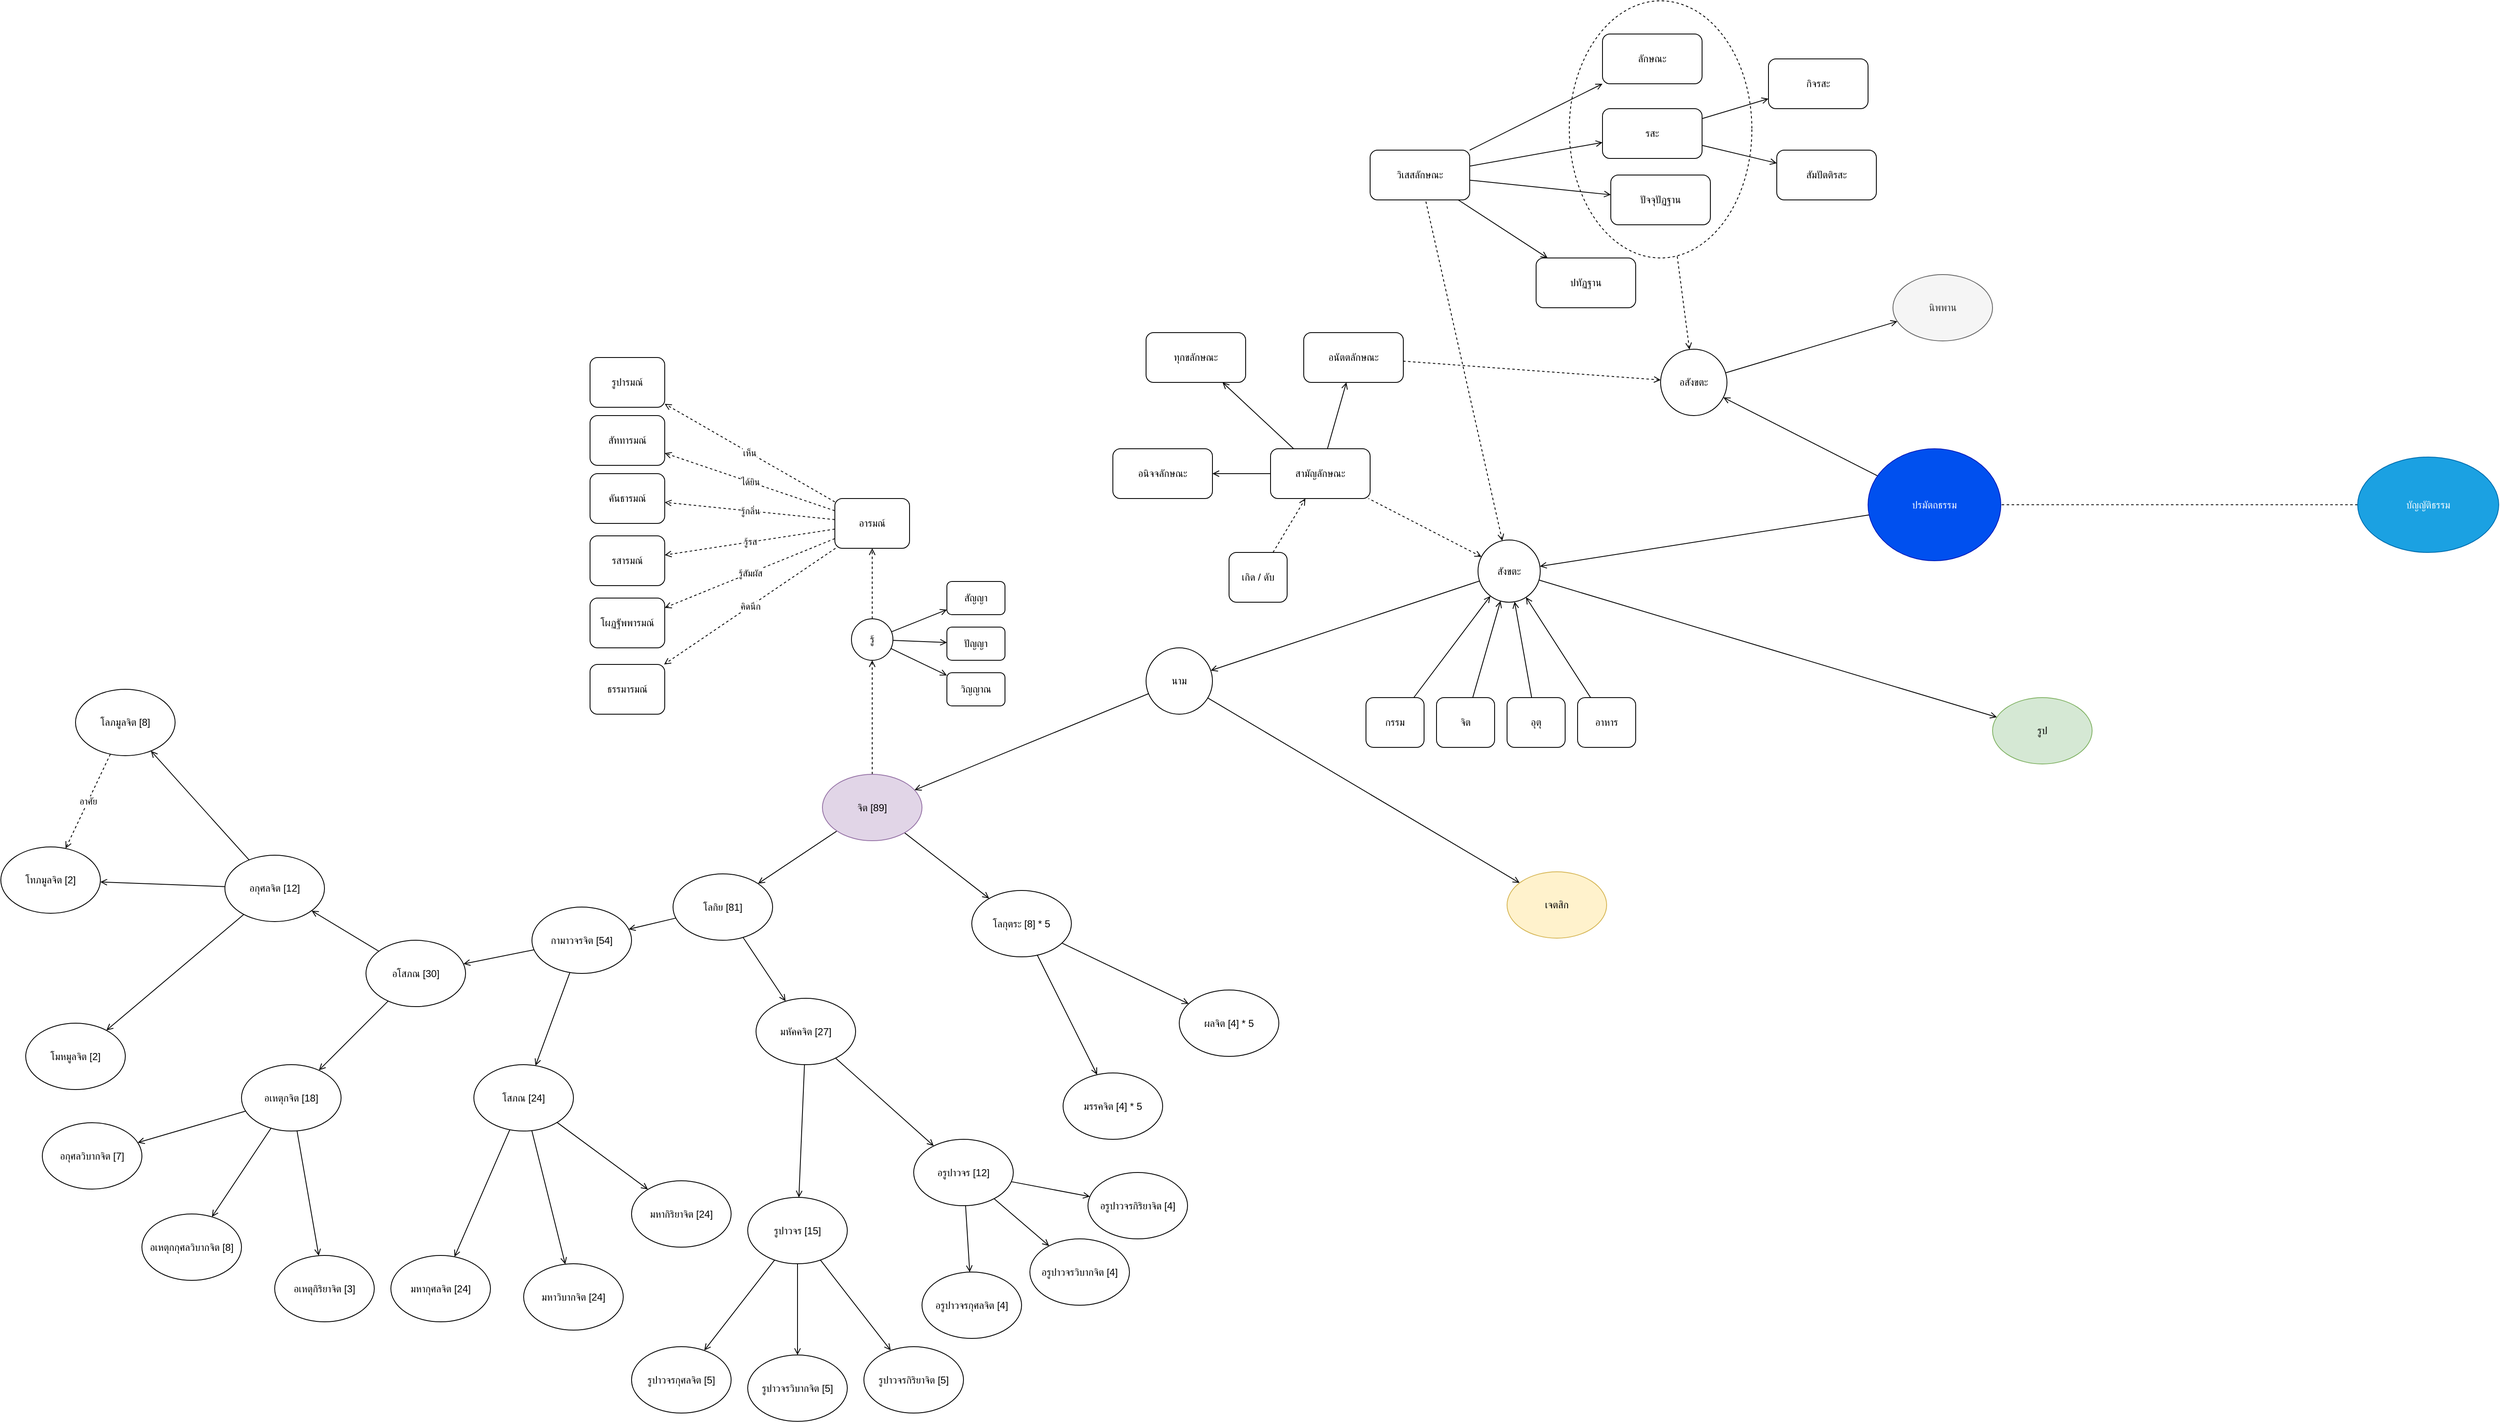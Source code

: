 <mxfile version="16.2.6" type="github">
  <diagram id="NXEd3F06SdvpRlzZAtwD" name="Page-1">
    <mxGraphModel dx="3498" dy="1574" grid="1" gridSize="10" guides="1" tooltips="1" connect="1" arrows="1" fold="1" page="1" pageScale="1" pageWidth="1100" pageHeight="850" math="0" shadow="0">
      <root>
        <mxCell id="0" />
        <mxCell id="1" parent="0" />
        <mxCell id="BVzkEmnIKLTDEYWlBooW-53" style="rounded=0;orthogonalLoop=1;jettySize=auto;html=1;startArrow=none;startFill=0;endArrow=open;endFill=0;" parent="1" source="BVzkEmnIKLTDEYWlBooW-47" target="BVzkEmnIKLTDEYWlBooW-87" edge="1">
          <mxGeometry relative="1" as="geometry" />
        </mxCell>
        <mxCell id="BVzkEmnIKLTDEYWlBooW-57" style="edgeStyle=none;rounded=0;orthogonalLoop=1;jettySize=auto;html=1;startArrow=none;startFill=0;endArrow=open;endFill=0;" parent="1" source="BVzkEmnIKLTDEYWlBooW-47" target="BVzkEmnIKLTDEYWlBooW-95" edge="1">
          <mxGeometry relative="1" as="geometry" />
        </mxCell>
        <mxCell id="BVzkEmnIKLTDEYWlBooW-47" value="ปรมัตถธรรม" style="ellipse;whiteSpace=wrap;html=1;fillColor=#0050ef;fontColor=#ffffff;strokeColor=#001DBC;" parent="1" vertex="1">
          <mxGeometry x="780" y="350" width="160" height="135" as="geometry" />
        </mxCell>
        <mxCell id="BVzkEmnIKLTDEYWlBooW-49" style="rounded=0;orthogonalLoop=1;jettySize=auto;html=1;startArrow=none;startFill=0;endArrow=none;endFill=0;dashed=1;" parent="1" source="BVzkEmnIKLTDEYWlBooW-48" target="BVzkEmnIKLTDEYWlBooW-47" edge="1">
          <mxGeometry relative="1" as="geometry" />
        </mxCell>
        <mxCell id="BVzkEmnIKLTDEYWlBooW-48" value="&lt;span&gt;บัญญัติธรรม&lt;/span&gt;" style="ellipse;whiteSpace=wrap;html=1;fillColor=#1ba1e2;fontColor=#ffffff;strokeColor=#006EAF;" parent="1" vertex="1">
          <mxGeometry x="1370" y="360" width="170" height="115" as="geometry" />
        </mxCell>
        <mxCell id="BVzkEmnIKLTDEYWlBooW-70" style="edgeStyle=none;rounded=0;orthogonalLoop=1;jettySize=auto;html=1;startArrow=open;startFill=0;endArrow=none;endFill=0;" parent="1" source="BVzkEmnIKLTDEYWlBooW-98" target="BVzkEmnIKLTDEYWlBooW-87" edge="1">
          <mxGeometry relative="1" as="geometry" />
        </mxCell>
        <mxCell id="BVzkEmnIKLTDEYWlBooW-103" style="edgeStyle=none;rounded=0;orthogonalLoop=1;jettySize=auto;html=1;startArrow=none;startFill=0;endArrow=open;endFill=0;" parent="1" source="BVzkEmnIKLTDEYWlBooW-50" target="BVzkEmnIKLTDEYWlBooW-101" edge="1">
          <mxGeometry relative="1" as="geometry" />
        </mxCell>
        <mxCell id="BVzkEmnIKLTDEYWlBooW-104" style="edgeStyle=none;rounded=0;orthogonalLoop=1;jettySize=auto;html=1;startArrow=none;startFill=0;endArrow=open;endFill=0;" parent="1" source="BVzkEmnIKLTDEYWlBooW-50" target="BVzkEmnIKLTDEYWlBooW-102" edge="1">
          <mxGeometry relative="1" as="geometry" />
        </mxCell>
        <mxCell id="BVzkEmnIKLTDEYWlBooW-166" value="" style="edgeStyle=none;rounded=0;orthogonalLoop=1;jettySize=auto;html=1;dashed=1;startArrow=none;startFill=0;endArrow=open;endFill=0;" parent="1" source="BVzkEmnIKLTDEYWlBooW-50" target="BVzkEmnIKLTDEYWlBooW-184" edge="1">
          <mxGeometry relative="1" as="geometry" />
        </mxCell>
        <mxCell id="BVzkEmnIKLTDEYWlBooW-50" value="จิต [89]" style="ellipse;whiteSpace=wrap;html=1;fillColor=#e1d5e7;strokeColor=#9673a6;" parent="1" vertex="1">
          <mxGeometry x="-480" y="742.55" width="120" height="80" as="geometry" />
        </mxCell>
        <mxCell id="BVzkEmnIKLTDEYWlBooW-71" style="edgeStyle=none;rounded=0;orthogonalLoop=1;jettySize=auto;html=1;startArrow=open;startFill=0;endArrow=none;endFill=0;" parent="1" source="BVzkEmnIKLTDEYWlBooW-51" target="BVzkEmnIKLTDEYWlBooW-98" edge="1">
          <mxGeometry relative="1" as="geometry" />
        </mxCell>
        <mxCell id="BVzkEmnIKLTDEYWlBooW-51" value="เจตสิก" style="ellipse;whiteSpace=wrap;html=1;fillColor=#fff2cc;strokeColor=#d6b656;" parent="1" vertex="1">
          <mxGeometry x="345" y="860" width="120" height="80" as="geometry" />
        </mxCell>
        <mxCell id="BVzkEmnIKLTDEYWlBooW-72" style="edgeStyle=none;rounded=0;orthogonalLoop=1;jettySize=auto;html=1;startArrow=open;startFill=0;endArrow=none;endFill=0;" parent="1" source="BVzkEmnIKLTDEYWlBooW-52" target="BVzkEmnIKLTDEYWlBooW-87" edge="1">
          <mxGeometry relative="1" as="geometry" />
        </mxCell>
        <mxCell id="BVzkEmnIKLTDEYWlBooW-52" value="รูป" style="ellipse;whiteSpace=wrap;html=1;fillColor=#d5e8d4;strokeColor=#82b366;" parent="1" vertex="1">
          <mxGeometry x="930" y="650" width="120" height="80" as="geometry" />
        </mxCell>
        <mxCell id="BVzkEmnIKLTDEYWlBooW-94" style="edgeStyle=none;rounded=0;orthogonalLoop=1;jettySize=auto;html=1;startArrow=open;startFill=0;endArrow=none;endFill=0;" parent="1" source="BVzkEmnIKLTDEYWlBooW-56" target="BVzkEmnIKLTDEYWlBooW-95" edge="1">
          <mxGeometry relative="1" as="geometry" />
        </mxCell>
        <mxCell id="BVzkEmnIKLTDEYWlBooW-56" value="นิพพาน" style="ellipse;whiteSpace=wrap;html=1;fillColor=#f5f5f5;fontColor=#333333;strokeColor=#666666;" parent="1" vertex="1">
          <mxGeometry x="810" y="140" width="120" height="80" as="geometry" />
        </mxCell>
        <mxCell id="BVzkEmnIKLTDEYWlBooW-62" style="edgeStyle=none;rounded=0;orthogonalLoop=1;jettySize=auto;html=1;startArrow=none;startFill=0;endArrow=open;endFill=0;" parent="1" source="BVzkEmnIKLTDEYWlBooW-58" target="BVzkEmnIKLTDEYWlBooW-60" edge="1">
          <mxGeometry relative="1" as="geometry" />
        </mxCell>
        <mxCell id="BVzkEmnIKLTDEYWlBooW-63" style="edgeStyle=none;rounded=0;orthogonalLoop=1;jettySize=auto;html=1;startArrow=none;startFill=0;endArrow=open;endFill=0;" parent="1" source="BVzkEmnIKLTDEYWlBooW-58" target="BVzkEmnIKLTDEYWlBooW-59" edge="1">
          <mxGeometry relative="1" as="geometry" />
        </mxCell>
        <mxCell id="BVzkEmnIKLTDEYWlBooW-64" style="edgeStyle=none;rounded=0;orthogonalLoop=1;jettySize=auto;html=1;startArrow=none;startFill=0;endArrow=open;endFill=0;" parent="1" source="BVzkEmnIKLTDEYWlBooW-58" target="BVzkEmnIKLTDEYWlBooW-61" edge="1">
          <mxGeometry relative="1" as="geometry" />
        </mxCell>
        <mxCell id="BVzkEmnIKLTDEYWlBooW-58" value="สามัญลักษณะ" style="rounded=1;whiteSpace=wrap;html=1;" parent="1" vertex="1">
          <mxGeometry x="60" y="350" width="120" height="60" as="geometry" />
        </mxCell>
        <mxCell id="BVzkEmnIKLTDEYWlBooW-59" value="อนิจจลักษณะ" style="rounded=1;whiteSpace=wrap;html=1;" parent="1" vertex="1">
          <mxGeometry x="-130" y="350" width="120" height="60" as="geometry" />
        </mxCell>
        <mxCell id="BVzkEmnIKLTDEYWlBooW-60" value="ทุกขลักษณะ" style="rounded=1;whiteSpace=wrap;html=1;" parent="1" vertex="1">
          <mxGeometry x="-90" y="210" width="120" height="60" as="geometry" />
        </mxCell>
        <mxCell id="BVzkEmnIKLTDEYWlBooW-61" value="อนัตตลักษณะ" style="rounded=1;whiteSpace=wrap;html=1;" parent="1" vertex="1">
          <mxGeometry x="100" y="210" width="120" height="60" as="geometry" />
        </mxCell>
        <mxCell id="BVzkEmnIKLTDEYWlBooW-76" style="edgeStyle=none;rounded=0;orthogonalLoop=1;jettySize=auto;html=1;startArrow=none;startFill=0;endArrow=open;endFill=0;" parent="1" source="BVzkEmnIKLTDEYWlBooW-74" target="BVzkEmnIKLTDEYWlBooW-75" edge="1">
          <mxGeometry relative="1" as="geometry" />
        </mxCell>
        <mxCell id="BVzkEmnIKLTDEYWlBooW-78" style="edgeStyle=none;rounded=0;orthogonalLoop=1;jettySize=auto;html=1;startArrow=none;startFill=0;endArrow=open;endFill=0;" parent="1" source="BVzkEmnIKLTDEYWlBooW-74" target="BVzkEmnIKLTDEYWlBooW-77" edge="1">
          <mxGeometry relative="1" as="geometry" />
        </mxCell>
        <mxCell id="BVzkEmnIKLTDEYWlBooW-84" style="edgeStyle=none;rounded=0;orthogonalLoop=1;jettySize=auto;html=1;startArrow=none;startFill=0;endArrow=open;endFill=0;" parent="1" source="BVzkEmnIKLTDEYWlBooW-74" target="BVzkEmnIKLTDEYWlBooW-83" edge="1">
          <mxGeometry relative="1" as="geometry" />
        </mxCell>
        <mxCell id="BVzkEmnIKLTDEYWlBooW-86" style="edgeStyle=none;rounded=0;orthogonalLoop=1;jettySize=auto;html=1;startArrow=none;startFill=0;endArrow=open;endFill=0;" parent="1" source="BVzkEmnIKLTDEYWlBooW-74" target="BVzkEmnIKLTDEYWlBooW-85" edge="1">
          <mxGeometry relative="1" as="geometry" />
        </mxCell>
        <mxCell id="BVzkEmnIKLTDEYWlBooW-74" value="วิเสสลักษณะ" style="rounded=1;whiteSpace=wrap;html=1;" parent="1" vertex="1">
          <mxGeometry x="180" y="-10" width="120" height="60" as="geometry" />
        </mxCell>
        <mxCell id="BVzkEmnIKLTDEYWlBooW-75" value="ลักษณะ" style="rounded=1;whiteSpace=wrap;html=1;" parent="1" vertex="1">
          <mxGeometry x="460" y="-150" width="120" height="60" as="geometry" />
        </mxCell>
        <mxCell id="BVzkEmnIKLTDEYWlBooW-80" style="edgeStyle=none;rounded=0;orthogonalLoop=1;jettySize=auto;html=1;startArrow=none;startFill=0;endArrow=open;endFill=0;" parent="1" source="BVzkEmnIKLTDEYWlBooW-77" target="BVzkEmnIKLTDEYWlBooW-79" edge="1">
          <mxGeometry relative="1" as="geometry" />
        </mxCell>
        <mxCell id="BVzkEmnIKLTDEYWlBooW-82" style="edgeStyle=none;rounded=0;orthogonalLoop=1;jettySize=auto;html=1;startArrow=none;startFill=0;endArrow=open;endFill=0;" parent="1" source="BVzkEmnIKLTDEYWlBooW-77" target="BVzkEmnIKLTDEYWlBooW-81" edge="1">
          <mxGeometry relative="1" as="geometry" />
        </mxCell>
        <mxCell id="BVzkEmnIKLTDEYWlBooW-77" value="รสะ" style="rounded=1;whiteSpace=wrap;html=1;" parent="1" vertex="1">
          <mxGeometry x="460" y="-60" width="120" height="60" as="geometry" />
        </mxCell>
        <mxCell id="BVzkEmnIKLTDEYWlBooW-79" value="กิจรสะ" style="rounded=1;whiteSpace=wrap;html=1;" parent="1" vertex="1">
          <mxGeometry x="660" y="-120" width="120" height="60" as="geometry" />
        </mxCell>
        <mxCell id="BVzkEmnIKLTDEYWlBooW-81" value="สัมปัตติรสะ" style="rounded=1;whiteSpace=wrap;html=1;" parent="1" vertex="1">
          <mxGeometry x="670" y="-10" width="120" height="60" as="geometry" />
        </mxCell>
        <mxCell id="BVzkEmnIKLTDEYWlBooW-83" value="ปัจจุปัฏฐาน" style="rounded=1;whiteSpace=wrap;html=1;" parent="1" vertex="1">
          <mxGeometry x="470" y="20" width="120" height="60" as="geometry" />
        </mxCell>
        <mxCell id="BVzkEmnIKLTDEYWlBooW-85" value="ปทัฏฐาน" style="rounded=1;whiteSpace=wrap;html=1;" parent="1" vertex="1">
          <mxGeometry x="380" y="120" width="120" height="60" as="geometry" />
        </mxCell>
        <mxCell id="BVzkEmnIKLTDEYWlBooW-88" style="edgeStyle=none;rounded=0;orthogonalLoop=1;jettySize=auto;html=1;startArrow=open;startFill=0;endArrow=none;endFill=0;dashed=1;" parent="1" source="BVzkEmnIKLTDEYWlBooW-87" target="BVzkEmnIKLTDEYWlBooW-58" edge="1">
          <mxGeometry relative="1" as="geometry" />
        </mxCell>
        <mxCell id="BVzkEmnIKLTDEYWlBooW-89" style="edgeStyle=none;rounded=0;orthogonalLoop=1;jettySize=auto;html=1;dashed=1;startArrow=open;startFill=0;endArrow=none;endFill=0;" parent="1" source="BVzkEmnIKLTDEYWlBooW-87" target="BVzkEmnIKLTDEYWlBooW-74" edge="1">
          <mxGeometry relative="1" as="geometry" />
        </mxCell>
        <mxCell id="BVzkEmnIKLTDEYWlBooW-87" value="สังขตะ" style="ellipse;whiteSpace=wrap;html=1;aspect=fixed;" parent="1" vertex="1">
          <mxGeometry x="310" y="460" width="75" height="75" as="geometry" />
        </mxCell>
        <mxCell id="BVzkEmnIKLTDEYWlBooW-93" value="" style="ellipse;whiteSpace=wrap;html=1;fillColor=none;dashed=1;" parent="1" vertex="1">
          <mxGeometry x="420" y="-190" width="220" height="310" as="geometry" />
        </mxCell>
        <mxCell id="BVzkEmnIKLTDEYWlBooW-96" style="edgeStyle=none;rounded=0;orthogonalLoop=1;jettySize=auto;html=1;dashed=1;startArrow=open;startFill=0;endArrow=none;endFill=0;" parent="1" source="BVzkEmnIKLTDEYWlBooW-95" target="BVzkEmnIKLTDEYWlBooW-93" edge="1">
          <mxGeometry relative="1" as="geometry" />
        </mxCell>
        <mxCell id="BVzkEmnIKLTDEYWlBooW-97" style="edgeStyle=none;rounded=0;orthogonalLoop=1;jettySize=auto;html=1;dashed=1;startArrow=open;startFill=0;endArrow=none;endFill=0;" parent="1" source="BVzkEmnIKLTDEYWlBooW-95" target="BVzkEmnIKLTDEYWlBooW-61" edge="1">
          <mxGeometry relative="1" as="geometry" />
        </mxCell>
        <mxCell id="BVzkEmnIKLTDEYWlBooW-95" value="อสังขตะ" style="ellipse;whiteSpace=wrap;html=1;aspect=fixed;" parent="1" vertex="1">
          <mxGeometry x="530" y="230" width="80" height="80" as="geometry" />
        </mxCell>
        <mxCell id="BVzkEmnIKLTDEYWlBooW-100" style="edgeStyle=none;rounded=0;orthogonalLoop=1;jettySize=auto;html=1;startArrow=none;startFill=0;endArrow=open;endFill=0;" parent="1" source="BVzkEmnIKLTDEYWlBooW-98" target="BVzkEmnIKLTDEYWlBooW-50" edge="1">
          <mxGeometry relative="1" as="geometry">
            <mxPoint x="-213.108" y="709.996" as="sourcePoint" />
          </mxGeometry>
        </mxCell>
        <mxCell id="BVzkEmnIKLTDEYWlBooW-98" value="นาม" style="ellipse;whiteSpace=wrap;html=1;aspect=fixed;fillColor=none;" parent="1" vertex="1">
          <mxGeometry x="-90" y="590" width="80" height="80" as="geometry" />
        </mxCell>
        <mxCell id="BVzkEmnIKLTDEYWlBooW-107" style="edgeStyle=none;rounded=0;orthogonalLoop=1;jettySize=auto;html=1;startArrow=none;startFill=0;endArrow=open;endFill=0;" parent="1" source="BVzkEmnIKLTDEYWlBooW-101" target="BVzkEmnIKLTDEYWlBooW-105" edge="1">
          <mxGeometry relative="1" as="geometry" />
        </mxCell>
        <mxCell id="BVzkEmnIKLTDEYWlBooW-108" style="edgeStyle=none;rounded=0;orthogonalLoop=1;jettySize=auto;html=1;startArrow=none;startFill=0;endArrow=open;endFill=0;" parent="1" source="BVzkEmnIKLTDEYWlBooW-101" target="BVzkEmnIKLTDEYWlBooW-106" edge="1">
          <mxGeometry relative="1" as="geometry" />
        </mxCell>
        <mxCell id="BVzkEmnIKLTDEYWlBooW-101" value="โลกิย [81]" style="ellipse;whiteSpace=wrap;html=1;" parent="1" vertex="1">
          <mxGeometry x="-660" y="862.55" width="120" height="80" as="geometry" />
        </mxCell>
        <mxCell id="BVzkEmnIKLTDEYWlBooW-111" style="edgeStyle=none;rounded=0;orthogonalLoop=1;jettySize=auto;html=1;startArrow=none;startFill=0;endArrow=open;endFill=0;" parent="1" source="BVzkEmnIKLTDEYWlBooW-102" target="BVzkEmnIKLTDEYWlBooW-109" edge="1">
          <mxGeometry relative="1" as="geometry" />
        </mxCell>
        <mxCell id="BVzkEmnIKLTDEYWlBooW-112" style="edgeStyle=none;rounded=0;orthogonalLoop=1;jettySize=auto;html=1;startArrow=none;startFill=0;endArrow=open;endFill=0;" parent="1" source="BVzkEmnIKLTDEYWlBooW-102" target="BVzkEmnIKLTDEYWlBooW-110" edge="1">
          <mxGeometry relative="1" as="geometry" />
        </mxCell>
        <mxCell id="BVzkEmnIKLTDEYWlBooW-102" value="โลกุตระ [8] * 5" style="ellipse;whiteSpace=wrap;html=1;" parent="1" vertex="1">
          <mxGeometry x="-300" y="882.55" width="120" height="80" as="geometry" />
        </mxCell>
        <mxCell id="BVzkEmnIKLTDEYWlBooW-115" style="edgeStyle=none;rounded=0;orthogonalLoop=1;jettySize=auto;html=1;startArrow=none;startFill=0;endArrow=open;endFill=0;" parent="1" source="BVzkEmnIKLTDEYWlBooW-105" target="BVzkEmnIKLTDEYWlBooW-113" edge="1">
          <mxGeometry relative="1" as="geometry" />
        </mxCell>
        <mxCell id="BVzkEmnIKLTDEYWlBooW-116" style="edgeStyle=none;rounded=0;orthogonalLoop=1;jettySize=auto;html=1;startArrow=none;startFill=0;endArrow=open;endFill=0;" parent="1" source="BVzkEmnIKLTDEYWlBooW-105" target="BVzkEmnIKLTDEYWlBooW-114" edge="1">
          <mxGeometry relative="1" as="geometry" />
        </mxCell>
        <mxCell id="BVzkEmnIKLTDEYWlBooW-105" value="กามาวจรจิต [54]" style="ellipse;whiteSpace=wrap;html=1;" parent="1" vertex="1">
          <mxGeometry x="-830" y="902.55" width="120" height="80" as="geometry" />
        </mxCell>
        <mxCell id="BVzkEmnIKLTDEYWlBooW-119" style="edgeStyle=none;rounded=0;orthogonalLoop=1;jettySize=auto;html=1;startArrow=none;startFill=0;endArrow=open;endFill=0;" parent="1" source="BVzkEmnIKLTDEYWlBooW-106" target="BVzkEmnIKLTDEYWlBooW-117" edge="1">
          <mxGeometry relative="1" as="geometry" />
        </mxCell>
        <mxCell id="BVzkEmnIKLTDEYWlBooW-120" style="edgeStyle=none;rounded=0;orthogonalLoop=1;jettySize=auto;html=1;startArrow=none;startFill=0;endArrow=open;endFill=0;" parent="1" source="BVzkEmnIKLTDEYWlBooW-106" target="BVzkEmnIKLTDEYWlBooW-118" edge="1">
          <mxGeometry relative="1" as="geometry" />
        </mxCell>
        <mxCell id="BVzkEmnIKLTDEYWlBooW-106" value="มหัคคจิต [27]" style="ellipse;whiteSpace=wrap;html=1;" parent="1" vertex="1">
          <mxGeometry x="-560" y="1012.55" width="120" height="80" as="geometry" />
        </mxCell>
        <mxCell id="BVzkEmnIKLTDEYWlBooW-109" value="มรรคจิต [4] * 5" style="ellipse;whiteSpace=wrap;html=1;" parent="1" vertex="1">
          <mxGeometry x="-190" y="1102.55" width="120" height="80" as="geometry" />
        </mxCell>
        <mxCell id="BVzkEmnIKLTDEYWlBooW-110" value="ผลจิต [4] * 5" style="ellipse;whiteSpace=wrap;html=1;" parent="1" vertex="1">
          <mxGeometry x="-50" y="1002.55" width="120" height="80" as="geometry" />
        </mxCell>
        <mxCell id="BVzkEmnIKLTDEYWlBooW-123" style="edgeStyle=none;rounded=0;orthogonalLoop=1;jettySize=auto;html=1;startArrow=none;startFill=0;endArrow=open;endFill=0;" parent="1" source="BVzkEmnIKLTDEYWlBooW-113" target="BVzkEmnIKLTDEYWlBooW-121" edge="1">
          <mxGeometry relative="1" as="geometry" />
        </mxCell>
        <mxCell id="BVzkEmnIKLTDEYWlBooW-124" style="edgeStyle=none;rounded=0;orthogonalLoop=1;jettySize=auto;html=1;startArrow=none;startFill=0;endArrow=open;endFill=0;" parent="1" source="BVzkEmnIKLTDEYWlBooW-113" target="BVzkEmnIKLTDEYWlBooW-122" edge="1">
          <mxGeometry relative="1" as="geometry" />
        </mxCell>
        <mxCell id="BVzkEmnIKLTDEYWlBooW-113" value="อโสภณ [30]" style="ellipse;whiteSpace=wrap;html=1;" parent="1" vertex="1">
          <mxGeometry x="-1030" y="942.55" width="120" height="80" as="geometry" />
        </mxCell>
        <mxCell id="BVzkEmnIKLTDEYWlBooW-140" style="edgeStyle=none;rounded=0;orthogonalLoop=1;jettySize=auto;html=1;startArrow=none;startFill=0;endArrow=open;endFill=0;" parent="1" source="BVzkEmnIKLTDEYWlBooW-114" target="BVzkEmnIKLTDEYWlBooW-137" edge="1">
          <mxGeometry relative="1" as="geometry" />
        </mxCell>
        <mxCell id="BVzkEmnIKLTDEYWlBooW-141" style="edgeStyle=none;rounded=0;orthogonalLoop=1;jettySize=auto;html=1;startArrow=none;startFill=0;endArrow=open;endFill=0;" parent="1" source="BVzkEmnIKLTDEYWlBooW-114" target="BVzkEmnIKLTDEYWlBooW-138" edge="1">
          <mxGeometry relative="1" as="geometry" />
        </mxCell>
        <mxCell id="BVzkEmnIKLTDEYWlBooW-142" style="edgeStyle=none;rounded=0;orthogonalLoop=1;jettySize=auto;html=1;startArrow=none;startFill=0;endArrow=open;endFill=0;" parent="1" source="BVzkEmnIKLTDEYWlBooW-114" target="BVzkEmnIKLTDEYWlBooW-139" edge="1">
          <mxGeometry relative="1" as="geometry" />
        </mxCell>
        <mxCell id="BVzkEmnIKLTDEYWlBooW-114" value="โสภณ [24]" style="ellipse;whiteSpace=wrap;html=1;" parent="1" vertex="1">
          <mxGeometry x="-900" y="1092.55" width="120" height="80" as="geometry" />
        </mxCell>
        <mxCell id="BVzkEmnIKLTDEYWlBooW-146" style="edgeStyle=none;rounded=0;orthogonalLoop=1;jettySize=auto;html=1;startArrow=none;startFill=0;endArrow=open;endFill=0;" parent="1" source="BVzkEmnIKLTDEYWlBooW-117" target="BVzkEmnIKLTDEYWlBooW-143" edge="1">
          <mxGeometry relative="1" as="geometry" />
        </mxCell>
        <mxCell id="BVzkEmnIKLTDEYWlBooW-147" style="edgeStyle=none;rounded=0;orthogonalLoop=1;jettySize=auto;html=1;startArrow=none;startFill=0;endArrow=open;endFill=0;" parent="1" source="BVzkEmnIKLTDEYWlBooW-117" target="BVzkEmnIKLTDEYWlBooW-144" edge="1">
          <mxGeometry relative="1" as="geometry" />
        </mxCell>
        <mxCell id="BVzkEmnIKLTDEYWlBooW-148" style="edgeStyle=none;rounded=0;orthogonalLoop=1;jettySize=auto;html=1;startArrow=none;startFill=0;endArrow=open;endFill=0;" parent="1" source="BVzkEmnIKLTDEYWlBooW-117" target="BVzkEmnIKLTDEYWlBooW-145" edge="1">
          <mxGeometry relative="1" as="geometry" />
        </mxCell>
        <mxCell id="BVzkEmnIKLTDEYWlBooW-117" value="รูปาวจร [15]" style="ellipse;whiteSpace=wrap;html=1;" parent="1" vertex="1">
          <mxGeometry x="-570" y="1252.55" width="120" height="80" as="geometry" />
        </mxCell>
        <mxCell id="BVzkEmnIKLTDEYWlBooW-152" style="edgeStyle=none;rounded=0;orthogonalLoop=1;jettySize=auto;html=1;startArrow=none;startFill=0;endArrow=open;endFill=0;" parent="1" source="BVzkEmnIKLTDEYWlBooW-118" target="BVzkEmnIKLTDEYWlBooW-149" edge="1">
          <mxGeometry relative="1" as="geometry" />
        </mxCell>
        <mxCell id="BVzkEmnIKLTDEYWlBooW-153" style="edgeStyle=none;rounded=0;orthogonalLoop=1;jettySize=auto;html=1;startArrow=none;startFill=0;endArrow=open;endFill=0;" parent="1" source="BVzkEmnIKLTDEYWlBooW-118" target="BVzkEmnIKLTDEYWlBooW-150" edge="1">
          <mxGeometry relative="1" as="geometry" />
        </mxCell>
        <mxCell id="BVzkEmnIKLTDEYWlBooW-154" style="edgeStyle=none;rounded=0;orthogonalLoop=1;jettySize=auto;html=1;startArrow=none;startFill=0;endArrow=open;endFill=0;" parent="1" source="BVzkEmnIKLTDEYWlBooW-118" target="BVzkEmnIKLTDEYWlBooW-151" edge="1">
          <mxGeometry relative="1" as="geometry" />
        </mxCell>
        <mxCell id="BVzkEmnIKLTDEYWlBooW-118" value="อรูปาวจร&amp;nbsp;[12]" style="ellipse;whiteSpace=wrap;html=1;" parent="1" vertex="1">
          <mxGeometry x="-370" y="1182.55" width="120" height="80" as="geometry" />
        </mxCell>
        <mxCell id="BVzkEmnIKLTDEYWlBooW-128" style="edgeStyle=none;rounded=0;orthogonalLoop=1;jettySize=auto;html=1;startArrow=none;startFill=0;endArrow=open;endFill=0;" parent="1" source="BVzkEmnIKLTDEYWlBooW-121" target="BVzkEmnIKLTDEYWlBooW-125" edge="1">
          <mxGeometry relative="1" as="geometry" />
        </mxCell>
        <mxCell id="BVzkEmnIKLTDEYWlBooW-129" style="edgeStyle=none;rounded=0;orthogonalLoop=1;jettySize=auto;html=1;startArrow=none;startFill=0;endArrow=open;endFill=0;" parent="1" source="BVzkEmnIKLTDEYWlBooW-121" target="BVzkEmnIKLTDEYWlBooW-126" edge="1">
          <mxGeometry relative="1" as="geometry" />
        </mxCell>
        <mxCell id="BVzkEmnIKLTDEYWlBooW-130" style="edgeStyle=none;rounded=0;orthogonalLoop=1;jettySize=auto;html=1;startArrow=none;startFill=0;endArrow=open;endFill=0;" parent="1" source="BVzkEmnIKLTDEYWlBooW-121" target="BVzkEmnIKLTDEYWlBooW-127" edge="1">
          <mxGeometry relative="1" as="geometry" />
        </mxCell>
        <mxCell id="BVzkEmnIKLTDEYWlBooW-121" value="อกุศลจิต [12]" style="ellipse;whiteSpace=wrap;html=1;" parent="1" vertex="1">
          <mxGeometry x="-1200" y="840" width="120" height="80" as="geometry" />
        </mxCell>
        <mxCell id="BVzkEmnIKLTDEYWlBooW-134" style="edgeStyle=none;rounded=0;orthogonalLoop=1;jettySize=auto;html=1;startArrow=none;startFill=0;endArrow=open;endFill=0;" parent="1" source="BVzkEmnIKLTDEYWlBooW-122" target="BVzkEmnIKLTDEYWlBooW-131" edge="1">
          <mxGeometry relative="1" as="geometry" />
        </mxCell>
        <mxCell id="BVzkEmnIKLTDEYWlBooW-135" style="edgeStyle=none;rounded=0;orthogonalLoop=1;jettySize=auto;html=1;startArrow=none;startFill=0;endArrow=open;endFill=0;" parent="1" source="BVzkEmnIKLTDEYWlBooW-122" target="BVzkEmnIKLTDEYWlBooW-132" edge="1">
          <mxGeometry relative="1" as="geometry" />
        </mxCell>
        <mxCell id="BVzkEmnIKLTDEYWlBooW-136" style="edgeStyle=none;rounded=0;orthogonalLoop=1;jettySize=auto;html=1;startArrow=none;startFill=0;endArrow=open;endFill=0;" parent="1" source="BVzkEmnIKLTDEYWlBooW-122" target="BVzkEmnIKLTDEYWlBooW-133" edge="1">
          <mxGeometry relative="1" as="geometry" />
        </mxCell>
        <mxCell id="BVzkEmnIKLTDEYWlBooW-122" value="อเหตุกจิต [18]" style="ellipse;whiteSpace=wrap;html=1;" parent="1" vertex="1">
          <mxGeometry x="-1180" y="1092.55" width="120" height="80" as="geometry" />
        </mxCell>
        <mxCell id="h1NaqsDrYSR_8HOJMe1u-3" value="อาศัย" style="edgeStyle=none;rounded=0;orthogonalLoop=1;jettySize=auto;html=1;dashed=1;endArrow=open;endFill=0;" edge="1" parent="1" source="BVzkEmnIKLTDEYWlBooW-125" target="BVzkEmnIKLTDEYWlBooW-126">
          <mxGeometry relative="1" as="geometry" />
        </mxCell>
        <mxCell id="BVzkEmnIKLTDEYWlBooW-125" value="โลภมูลจิต [8]" style="ellipse;whiteSpace=wrap;html=1;" parent="1" vertex="1">
          <mxGeometry x="-1380" y="640" width="120" height="80" as="geometry" />
        </mxCell>
        <mxCell id="BVzkEmnIKLTDEYWlBooW-126" value="โทภมูลจิต&amp;nbsp;[2]" style="ellipse;whiteSpace=wrap;html=1;" parent="1" vertex="1">
          <mxGeometry x="-1470" y="830" width="120" height="80" as="geometry" />
        </mxCell>
        <mxCell id="BVzkEmnIKLTDEYWlBooW-127" value="โมหมูลจิต [2]" style="ellipse;whiteSpace=wrap;html=1;" parent="1" vertex="1">
          <mxGeometry x="-1440" y="1042.55" width="120" height="80" as="geometry" />
        </mxCell>
        <mxCell id="BVzkEmnIKLTDEYWlBooW-131" value="อกุศลวิบากจิต [7]" style="ellipse;whiteSpace=wrap;html=1;" parent="1" vertex="1">
          <mxGeometry x="-1420" y="1162.55" width="120" height="80" as="geometry" />
        </mxCell>
        <mxCell id="BVzkEmnIKLTDEYWlBooW-132" value="อเหตุกกุศลวิบากจิต&amp;nbsp;[8]" style="ellipse;whiteSpace=wrap;html=1;" parent="1" vertex="1">
          <mxGeometry x="-1300" y="1272.55" width="120" height="80" as="geometry" />
        </mxCell>
        <mxCell id="BVzkEmnIKLTDEYWlBooW-133" value="อเหตุกิริยาจิต&amp;nbsp;[3]" style="ellipse;whiteSpace=wrap;html=1;" parent="1" vertex="1">
          <mxGeometry x="-1140" y="1322.55" width="120" height="80" as="geometry" />
        </mxCell>
        <mxCell id="BVzkEmnIKLTDEYWlBooW-137" value="มหากุศลจิต [24]" style="ellipse;whiteSpace=wrap;html=1;" parent="1" vertex="1">
          <mxGeometry x="-1000" y="1322.55" width="120" height="80" as="geometry" />
        </mxCell>
        <mxCell id="BVzkEmnIKLTDEYWlBooW-138" value="มหาวิบากจิต [24]" style="ellipse;whiteSpace=wrap;html=1;" parent="1" vertex="1">
          <mxGeometry x="-840" y="1332.55" width="120" height="80" as="geometry" />
        </mxCell>
        <mxCell id="BVzkEmnIKLTDEYWlBooW-139" value="มหากิริยาจิต [24]" style="ellipse;whiteSpace=wrap;html=1;" parent="1" vertex="1">
          <mxGeometry x="-710" y="1232.55" width="120" height="80" as="geometry" />
        </mxCell>
        <mxCell id="BVzkEmnIKLTDEYWlBooW-143" value="รูปาวจรกุศลจิต [5]" style="ellipse;whiteSpace=wrap;html=1;" parent="1" vertex="1">
          <mxGeometry x="-710" y="1432.55" width="120" height="80" as="geometry" />
        </mxCell>
        <mxCell id="BVzkEmnIKLTDEYWlBooW-144" value="รูปาวจรวิบากจิต [5]" style="ellipse;whiteSpace=wrap;html=1;" parent="1" vertex="1">
          <mxGeometry x="-570" y="1442.55" width="120" height="80" as="geometry" />
        </mxCell>
        <mxCell id="BVzkEmnIKLTDEYWlBooW-145" value="รูปาวจรกิริยาจิต [5]" style="ellipse;whiteSpace=wrap;html=1;" parent="1" vertex="1">
          <mxGeometry x="-430" y="1432.55" width="120" height="80" as="geometry" />
        </mxCell>
        <mxCell id="BVzkEmnIKLTDEYWlBooW-149" value="อรูปาวจรกุศลจิต [4]" style="ellipse;whiteSpace=wrap;html=1;" parent="1" vertex="1">
          <mxGeometry x="-360" y="1342.55" width="120" height="80" as="geometry" />
        </mxCell>
        <mxCell id="BVzkEmnIKLTDEYWlBooW-150" value="อรูปาวจรวิบากจิต&amp;nbsp;[4]" style="ellipse;whiteSpace=wrap;html=1;" parent="1" vertex="1">
          <mxGeometry x="-230" y="1302.55" width="120" height="80" as="geometry" />
        </mxCell>
        <mxCell id="BVzkEmnIKLTDEYWlBooW-151" value="อรูปาวจรกิริยาจิต&amp;nbsp;[4]" style="ellipse;whiteSpace=wrap;html=1;" parent="1" vertex="1">
          <mxGeometry x="-160" y="1222.55" width="120" height="80" as="geometry" />
        </mxCell>
        <mxCell id="BVzkEmnIKLTDEYWlBooW-161" style="edgeStyle=none;rounded=0;orthogonalLoop=1;jettySize=auto;html=1;startArrow=none;startFill=0;endArrow=open;endFill=0;" parent="1" source="BVzkEmnIKLTDEYWlBooW-156" target="BVzkEmnIKLTDEYWlBooW-87" edge="1">
          <mxGeometry relative="1" as="geometry" />
        </mxCell>
        <mxCell id="BVzkEmnIKLTDEYWlBooW-156" value="กรรม" style="rounded=1;whiteSpace=wrap;html=1;fillColor=none;" parent="1" vertex="1">
          <mxGeometry x="175" y="650" width="70" height="60" as="geometry" />
        </mxCell>
        <mxCell id="BVzkEmnIKLTDEYWlBooW-162" style="edgeStyle=none;rounded=0;orthogonalLoop=1;jettySize=auto;html=1;startArrow=none;startFill=0;endArrow=open;endFill=0;" parent="1" source="BVzkEmnIKLTDEYWlBooW-157" target="BVzkEmnIKLTDEYWlBooW-87" edge="1">
          <mxGeometry relative="1" as="geometry" />
        </mxCell>
        <mxCell id="BVzkEmnIKLTDEYWlBooW-157" value="จิต" style="rounded=1;whiteSpace=wrap;html=1;fillColor=none;" parent="1" vertex="1">
          <mxGeometry x="260" y="650" width="70" height="60" as="geometry" />
        </mxCell>
        <mxCell id="BVzkEmnIKLTDEYWlBooW-163" style="edgeStyle=none;rounded=0;orthogonalLoop=1;jettySize=auto;html=1;startArrow=none;startFill=0;endArrow=open;endFill=0;" parent="1" source="BVzkEmnIKLTDEYWlBooW-159" target="BVzkEmnIKLTDEYWlBooW-87" edge="1">
          <mxGeometry relative="1" as="geometry" />
        </mxCell>
        <mxCell id="BVzkEmnIKLTDEYWlBooW-159" value="อุตุ" style="rounded=1;whiteSpace=wrap;html=1;fillColor=none;" parent="1" vertex="1">
          <mxGeometry x="345" y="650" width="70" height="60" as="geometry" />
        </mxCell>
        <mxCell id="BVzkEmnIKLTDEYWlBooW-164" style="edgeStyle=none;rounded=0;orthogonalLoop=1;jettySize=auto;html=1;startArrow=none;startFill=0;endArrow=open;endFill=0;" parent="1" source="BVzkEmnIKLTDEYWlBooW-160" target="BVzkEmnIKLTDEYWlBooW-87" edge="1">
          <mxGeometry relative="1" as="geometry" />
        </mxCell>
        <mxCell id="BVzkEmnIKLTDEYWlBooW-160" value="อาหาร" style="rounded=1;whiteSpace=wrap;html=1;fillColor=none;" parent="1" vertex="1">
          <mxGeometry x="430" y="650" width="70" height="60" as="geometry" />
        </mxCell>
        <mxCell id="BVzkEmnIKLTDEYWlBooW-174" value="เห็น" style="edgeStyle=none;rounded=0;orthogonalLoop=1;jettySize=auto;html=1;dashed=1;startArrow=none;startFill=0;endArrow=open;endFill=0;" parent="1" source="BVzkEmnIKLTDEYWlBooW-165" target="BVzkEmnIKLTDEYWlBooW-173" edge="1">
          <mxGeometry relative="1" as="geometry" />
        </mxCell>
        <mxCell id="BVzkEmnIKLTDEYWlBooW-175" value="ได้ยิน" style="edgeStyle=none;rounded=0;orthogonalLoop=1;jettySize=auto;html=1;dashed=1;startArrow=none;startFill=0;endArrow=open;endFill=0;" parent="1" source="BVzkEmnIKLTDEYWlBooW-165" target="BVzkEmnIKLTDEYWlBooW-171" edge="1">
          <mxGeometry relative="1" as="geometry" />
        </mxCell>
        <mxCell id="BVzkEmnIKLTDEYWlBooW-176" value="รู้กลิ่น" style="edgeStyle=none;rounded=0;orthogonalLoop=1;jettySize=auto;html=1;dashed=1;startArrow=none;startFill=0;endArrow=open;endFill=0;" parent="1" source="BVzkEmnIKLTDEYWlBooW-165" target="BVzkEmnIKLTDEYWlBooW-170" edge="1">
          <mxGeometry relative="1" as="geometry" />
        </mxCell>
        <mxCell id="BVzkEmnIKLTDEYWlBooW-177" value="รู้รส" style="edgeStyle=none;rounded=0;orthogonalLoop=1;jettySize=auto;html=1;dashed=1;startArrow=none;startFill=0;endArrow=open;endFill=0;" parent="1" source="BVzkEmnIKLTDEYWlBooW-165" target="BVzkEmnIKLTDEYWlBooW-169" edge="1">
          <mxGeometry relative="1" as="geometry" />
        </mxCell>
        <mxCell id="BVzkEmnIKLTDEYWlBooW-178" value="รู้สัมผัส" style="edgeStyle=none;rounded=0;orthogonalLoop=1;jettySize=auto;html=1;dashed=1;startArrow=none;startFill=0;endArrow=open;endFill=0;" parent="1" source="BVzkEmnIKLTDEYWlBooW-165" target="BVzkEmnIKLTDEYWlBooW-168" edge="1">
          <mxGeometry relative="1" as="geometry" />
        </mxCell>
        <mxCell id="BVzkEmnIKLTDEYWlBooW-179" value="คิดนึก" style="edgeStyle=none;rounded=0;orthogonalLoop=1;jettySize=auto;html=1;dashed=1;startArrow=none;startFill=0;endArrow=open;endFill=0;" parent="1" source="BVzkEmnIKLTDEYWlBooW-165" target="BVzkEmnIKLTDEYWlBooW-167" edge="1">
          <mxGeometry relative="1" as="geometry" />
        </mxCell>
        <mxCell id="BVzkEmnIKLTDEYWlBooW-165" value="อารมณ์" style="rounded=1;whiteSpace=wrap;html=1;fillColor=none;" parent="1" vertex="1">
          <mxGeometry x="-465" y="410" width="90" height="60" as="geometry" />
        </mxCell>
        <mxCell id="BVzkEmnIKLTDEYWlBooW-167" value="ธรรมารมณ์" style="rounded=1;whiteSpace=wrap;html=1;fillColor=none;" parent="1" vertex="1">
          <mxGeometry x="-760" y="610" width="90" height="60" as="geometry" />
        </mxCell>
        <mxCell id="BVzkEmnIKLTDEYWlBooW-168" value="โผฏฐัพพารมณ์" style="rounded=1;whiteSpace=wrap;html=1;fillColor=none;" parent="1" vertex="1">
          <mxGeometry x="-760" y="530" width="90" height="60" as="geometry" />
        </mxCell>
        <mxCell id="BVzkEmnIKLTDEYWlBooW-169" value="รสารมณ์" style="rounded=1;whiteSpace=wrap;html=1;fillColor=none;" parent="1" vertex="1">
          <mxGeometry x="-760" y="455" width="90" height="60" as="geometry" />
        </mxCell>
        <mxCell id="BVzkEmnIKLTDEYWlBooW-170" value="คันธารมณ์" style="rounded=1;whiteSpace=wrap;html=1;fillColor=none;" parent="1" vertex="1">
          <mxGeometry x="-760" y="380" width="90" height="60" as="geometry" />
        </mxCell>
        <mxCell id="BVzkEmnIKLTDEYWlBooW-171" value="สัททารมณ์" style="rounded=1;whiteSpace=wrap;html=1;fillColor=none;" parent="1" vertex="1">
          <mxGeometry x="-760" y="310" width="90" height="60" as="geometry" />
        </mxCell>
        <mxCell id="BVzkEmnIKLTDEYWlBooW-173" value="รูปารมณ์" style="rounded=1;whiteSpace=wrap;html=1;fillColor=none;" parent="1" vertex="1">
          <mxGeometry x="-760" y="240" width="90" height="60" as="geometry" />
        </mxCell>
        <mxCell id="BVzkEmnIKLTDEYWlBooW-188" style="edgeStyle=none;rounded=0;orthogonalLoop=1;jettySize=auto;html=1;startArrow=open;startFill=0;endArrow=none;endFill=0;" parent="1" source="BVzkEmnIKLTDEYWlBooW-180" target="BVzkEmnIKLTDEYWlBooW-184" edge="1">
          <mxGeometry relative="1" as="geometry" />
        </mxCell>
        <mxCell id="BVzkEmnIKLTDEYWlBooW-180" value="สัญญา" style="rounded=1;whiteSpace=wrap;html=1;fillColor=none;" parent="1" vertex="1">
          <mxGeometry x="-330" y="510" width="70" height="40" as="geometry" />
        </mxCell>
        <mxCell id="BVzkEmnIKLTDEYWlBooW-192" style="edgeStyle=none;rounded=0;orthogonalLoop=1;jettySize=auto;html=1;startArrow=open;startFill=0;endArrow=none;endFill=0;" parent="1" source="BVzkEmnIKLTDEYWlBooW-181" target="BVzkEmnIKLTDEYWlBooW-184" edge="1">
          <mxGeometry relative="1" as="geometry" />
        </mxCell>
        <mxCell id="BVzkEmnIKLTDEYWlBooW-181" value="ปัญญา" style="rounded=1;whiteSpace=wrap;html=1;fillColor=none;" parent="1" vertex="1">
          <mxGeometry x="-330" y="565" width="70" height="40" as="geometry" />
        </mxCell>
        <mxCell id="BVzkEmnIKLTDEYWlBooW-193" style="edgeStyle=none;rounded=0;orthogonalLoop=1;jettySize=auto;html=1;startArrow=open;startFill=0;endArrow=none;endFill=0;" parent="1" source="BVzkEmnIKLTDEYWlBooW-182" target="BVzkEmnIKLTDEYWlBooW-184" edge="1">
          <mxGeometry relative="1" as="geometry" />
        </mxCell>
        <mxCell id="BVzkEmnIKLTDEYWlBooW-182" value="วิญญาณ" style="rounded=1;whiteSpace=wrap;html=1;fillColor=none;" parent="1" vertex="1">
          <mxGeometry x="-330" y="620" width="70" height="40" as="geometry" />
        </mxCell>
        <mxCell id="BVzkEmnIKLTDEYWlBooW-185" style="edgeStyle=none;rounded=0;orthogonalLoop=1;jettySize=auto;html=1;dashed=1;startArrow=none;startFill=0;endArrow=open;endFill=0;" parent="1" source="BVzkEmnIKLTDEYWlBooW-184" target="BVzkEmnIKLTDEYWlBooW-165" edge="1">
          <mxGeometry relative="1" as="geometry" />
        </mxCell>
        <mxCell id="BVzkEmnIKLTDEYWlBooW-184" value="รู้" style="ellipse;whiteSpace=wrap;html=1;aspect=fixed;fillColor=none;" parent="1" vertex="1">
          <mxGeometry x="-445" y="555" width="50" height="50" as="geometry" />
        </mxCell>
        <mxCell id="BVzkEmnIKLTDEYWlBooW-195" style="edgeStyle=none;rounded=0;orthogonalLoop=1;jettySize=auto;html=1;startArrow=none;startFill=0;endArrow=open;endFill=0;dashed=1;" parent="1" source="BVzkEmnIKLTDEYWlBooW-194" target="BVzkEmnIKLTDEYWlBooW-58" edge="1">
          <mxGeometry relative="1" as="geometry" />
        </mxCell>
        <mxCell id="BVzkEmnIKLTDEYWlBooW-194" value="เกิด / ดับ" style="rounded=1;whiteSpace=wrap;html=1;fillColor=none;" parent="1" vertex="1">
          <mxGeometry x="10" y="475" width="70" height="60" as="geometry" />
        </mxCell>
      </root>
    </mxGraphModel>
  </diagram>
</mxfile>
